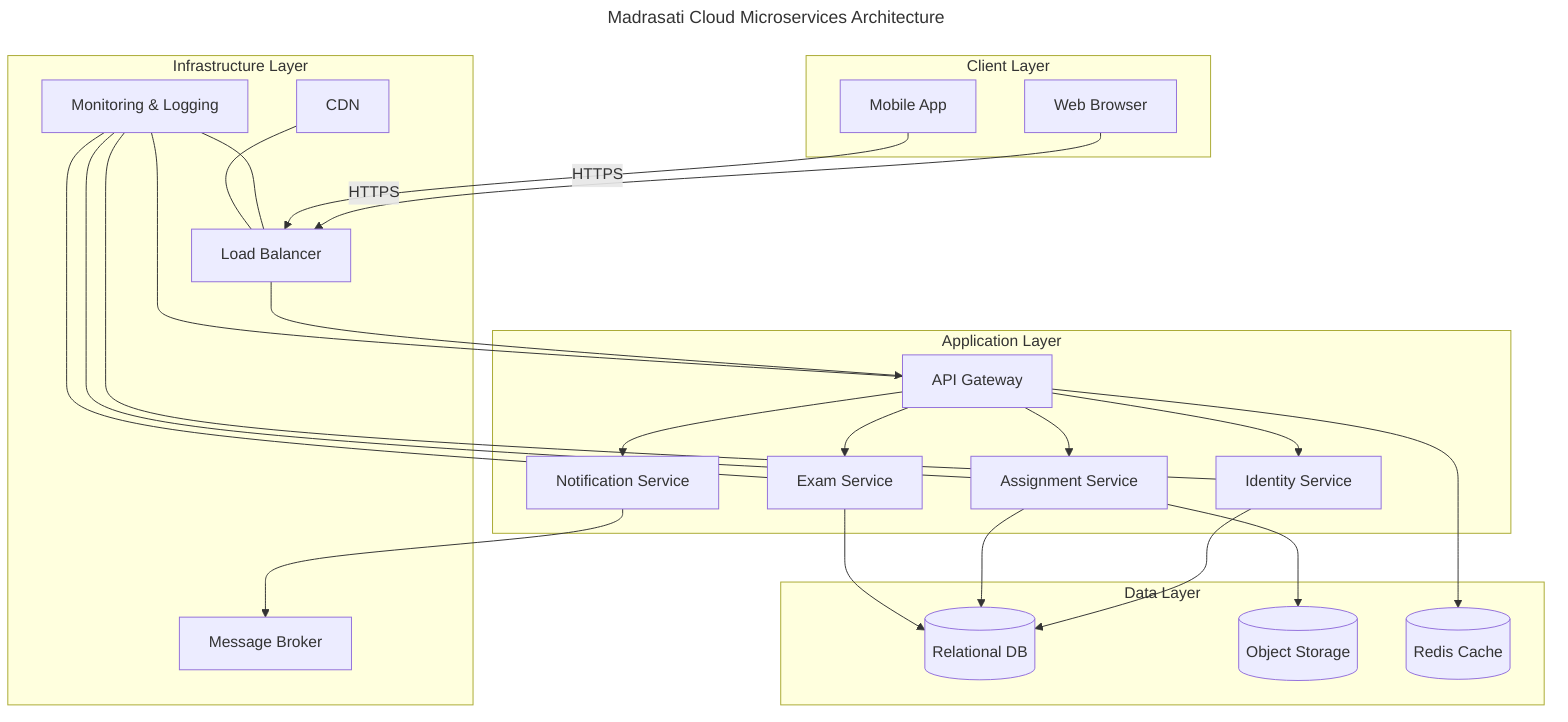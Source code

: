 ---
title: Madrasati Cloud Microservices Architecture
---
flowchart TB
  subgraph Client Layer
    A[Web Browser]
    B[Mobile App]
  end

  subgraph Application Layer
    APIGW[API Gateway]
    AUTH[Identity Service]
    ASSIGN[Assignment Service]
    EXAM[Exam Service]
    NOTIF[Notification Service]
  end

  subgraph Data Layer
    DB[(Relational DB)]
    OBJ[(Object Storage)]
    CACHE[(Redis Cache)]
  end

  subgraph Infrastructure Layer
    LB[Load Balancer]
    MON[Monitoring & Logging]
    QUEUE[Message Broker]
    CDN[CDN]
  end

  A -->|HTTPS| LB
  B -->|HTTPS| LB
  LB --> APIGW
  APIGW --> AUTH
  APIGW --> ASSIGN
  APIGW --> EXAM
  APIGW --> NOTIF

  AUTH --> DB
  ASSIGN --> DB
  ASSIGN --> OBJ
  EXAM --> DB
  NOTIF --> QUEUE

  APIGW --> CACHE
  MON --- APIGW
  MON --- AUTH
  MON --- ASSIGN
  MON --- EXAM
  MON --- LB
  CDN --- LB